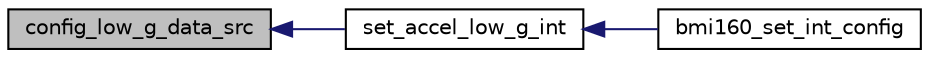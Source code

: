 digraph "config_low_g_data_src"
{
  edge [fontname="Helvetica",fontsize="10",labelfontname="Helvetica",labelfontsize="10"];
  node [fontname="Helvetica",fontsize="10",shape=record];
  rankdir="LR";
  Node1 [label="config_low_g_data_src",height=0.2,width=0.4,color="black", fillcolor="grey75", style="filled", fontcolor="black"];
  Node1 -> Node2 [dir="back",color="midnightblue",fontsize="10",style="solid",fontname="Helvetica"];
  Node2 [label="set_accel_low_g_int",height=0.2,width=0.4,color="black", fillcolor="white", style="filled",URL="$bmi160_8c.html#a7b3427b603eabe1248b3330afdfa8677",tooltip="This API sets the low-g interrupt of the sensor.This interrupt occurs during free-fall. "];
  Node2 -> Node3 [dir="back",color="midnightblue",fontsize="10",style="solid",fontname="Helvetica"];
  Node3 [label="bmi160_set_int_config",height=0.2,width=0.4,color="black", fillcolor="white", style="filled",URL="$bmi160_8h.html#a62ebd142768bea09f93ab63786dc3cca",tooltip="This API configures the necessary interrupt based on the user settings in the bmi160_int_settg struct..."];
}
